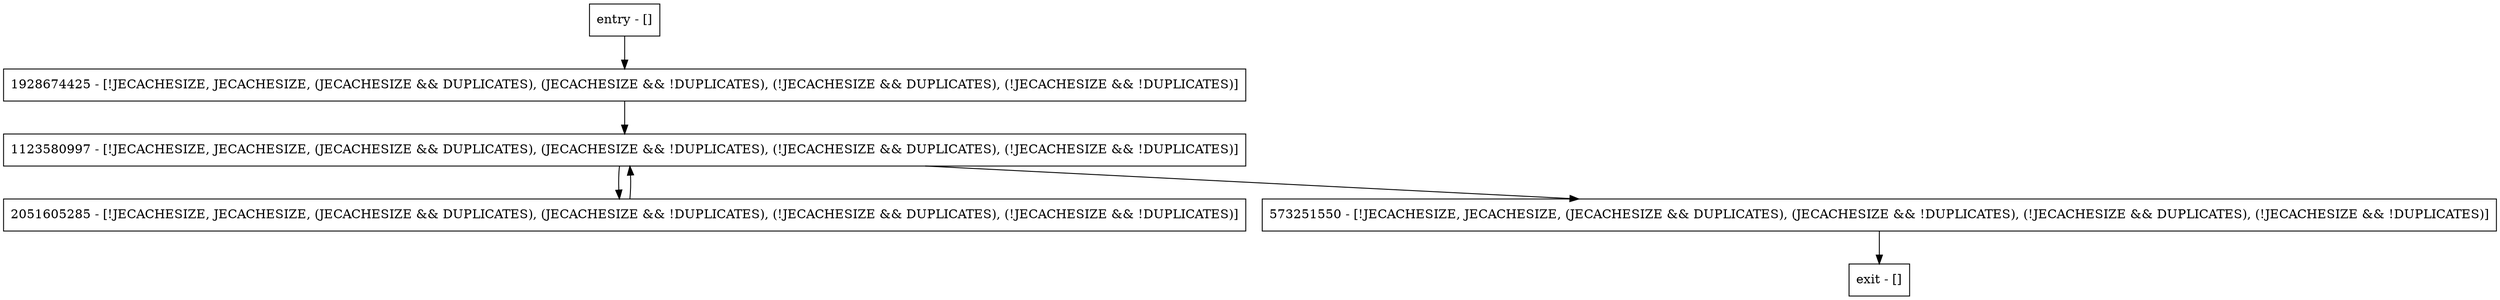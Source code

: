 digraph getObsoleteLsnInfo {
node [shape=record];
entry [label="entry - []"];
exit [label="exit - []"];
2051605285 [label="2051605285 - [!JECACHESIZE, JECACHESIZE, (JECACHESIZE && DUPLICATES), (JECACHESIZE && !DUPLICATES), (!JECACHESIZE && DUPLICATES), (!JECACHESIZE && !DUPLICATES)]"];
1123580997 [label="1123580997 - [!JECACHESIZE, JECACHESIZE, (JECACHESIZE && DUPLICATES), (JECACHESIZE && !DUPLICATES), (!JECACHESIZE && DUPLICATES), (!JECACHESIZE && !DUPLICATES)]"];
1928674425 [label="1928674425 - [!JECACHESIZE, JECACHESIZE, (JECACHESIZE && DUPLICATES), (JECACHESIZE && !DUPLICATES), (!JECACHESIZE && DUPLICATES), (!JECACHESIZE && !DUPLICATES)]"];
573251550 [label="573251550 - [!JECACHESIZE, JECACHESIZE, (JECACHESIZE && DUPLICATES), (JECACHESIZE && !DUPLICATES), (!JECACHESIZE && DUPLICATES), (!JECACHESIZE && !DUPLICATES)]"];
entry;
exit;
entry -> 1928674425;
2051605285 -> 1123580997;
1123580997 -> 2051605285;
1123580997 -> 573251550;
1928674425 -> 1123580997;
573251550 -> exit;
}
